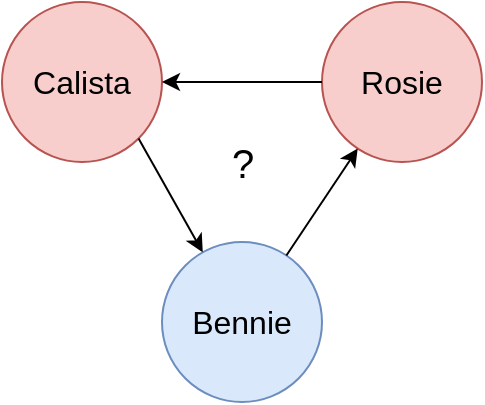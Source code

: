 <mxfile version="13.6.0" type="device"><diagram id="Ra3Fi83U9BzJdPZ0KHpK" name="Page-1"><mxGraphModel dx="1426" dy="722" grid="1" gridSize="10" guides="1" tooltips="1" connect="1" arrows="1" fold="1" page="1" pageScale="1" pageWidth="850" pageHeight="1100" math="0" shadow="0"><root><mxCell id="0"/><mxCell id="1" parent="0"/><mxCell id="MzCw8HFKhTwPTfBzXz1G-1" value="&lt;font style=&quot;font-size: 16px&quot;&gt;Calista&lt;/font&gt;" style="ellipse;whiteSpace=wrap;html=1;aspect=fixed;fillColor=#f8cecc;strokeColor=#b85450;" parent="1" vertex="1"><mxGeometry x="280" y="160" width="80" height="80" as="geometry"/></mxCell><mxCell id="MzCw8HFKhTwPTfBzXz1G-2" value="&lt;font style=&quot;font-size: 16px&quot;&gt;Rosie&lt;/font&gt;" style="ellipse;whiteSpace=wrap;html=1;aspect=fixed;fillColor=#f8cecc;strokeColor=#b85450;" parent="1" vertex="1"><mxGeometry x="440" y="160" width="80" height="80" as="geometry"/></mxCell><mxCell id="MzCw8HFKhTwPTfBzXz1G-3" value="&lt;font style=&quot;font-size: 16px&quot;&gt;Bennie&lt;/font&gt;" style="ellipse;whiteSpace=wrap;html=1;aspect=fixed;fillColor=#dae8fc;strokeColor=#6c8ebf;" parent="1" vertex="1"><mxGeometry x="360" y="280" width="80" height="80" as="geometry"/></mxCell><mxCell id="MzCw8HFKhTwPTfBzXz1G-6" value="" style="endArrow=classic;html=1;exitX=1;exitY=1;exitDx=0;exitDy=0;" parent="1" source="MzCw8HFKhTwPTfBzXz1G-1" target="MzCw8HFKhTwPTfBzXz1G-3" edge="1"><mxGeometry width="50" height="50" relative="1" as="geometry"><mxPoint x="300" y="230" as="sourcePoint"/><mxPoint x="350" y="320" as="targetPoint"/></mxGeometry></mxCell><mxCell id="MzCw8HFKhTwPTfBzXz1G-8" value="" style="endArrow=none;html=1;startArrow=classic;startFill=1;endFill=0;" parent="1" source="MzCw8HFKhTwPTfBzXz1G-2" target="MzCw8HFKhTwPTfBzXz1G-3" edge="1"><mxGeometry width="50" height="50" relative="1" as="geometry"><mxPoint x="312.426" y="232.426" as="sourcePoint"/><mxPoint x="378.464" y="338.956" as="targetPoint"/></mxGeometry></mxCell><mxCell id="MzCw8HFKhTwPTfBzXz1G-9" value="" style="endArrow=none;html=1;strokeWidth=1;exitX=1;exitY=0.5;exitDx=0;exitDy=0;endFill=0;startArrow=classic;startFill=1;" parent="1" source="MzCw8HFKhTwPTfBzXz1G-1" edge="1"><mxGeometry width="50" height="50" relative="1" as="geometry"><mxPoint x="323" y="200" as="sourcePoint"/><mxPoint x="440" y="200" as="targetPoint"/></mxGeometry></mxCell><mxCell id="3BF-Dgkp-4JOyGrcbnSp-1" value="&lt;font style=&quot;vertical-align: inherit ; font-size: 20px&quot;&gt;&lt;font style=&quot;vertical-align: inherit ; font-size: 20px&quot;&gt;&lt;font style=&quot;vertical-align: inherit ; font-size: 20px&quot;&gt;&lt;font style=&quot;vertical-align: inherit ; font-size: 20px&quot;&gt;?&lt;/font&gt;&lt;/font&gt;&lt;/font&gt;&lt;/font&gt;" style="text;html=1;align=center;verticalAlign=middle;resizable=0;points=[];autosize=1;" vertex="1" parent="1"><mxGeometry x="385" y="230" width="30" height="20" as="geometry"/></mxCell></root></mxGraphModel></diagram></mxfile>